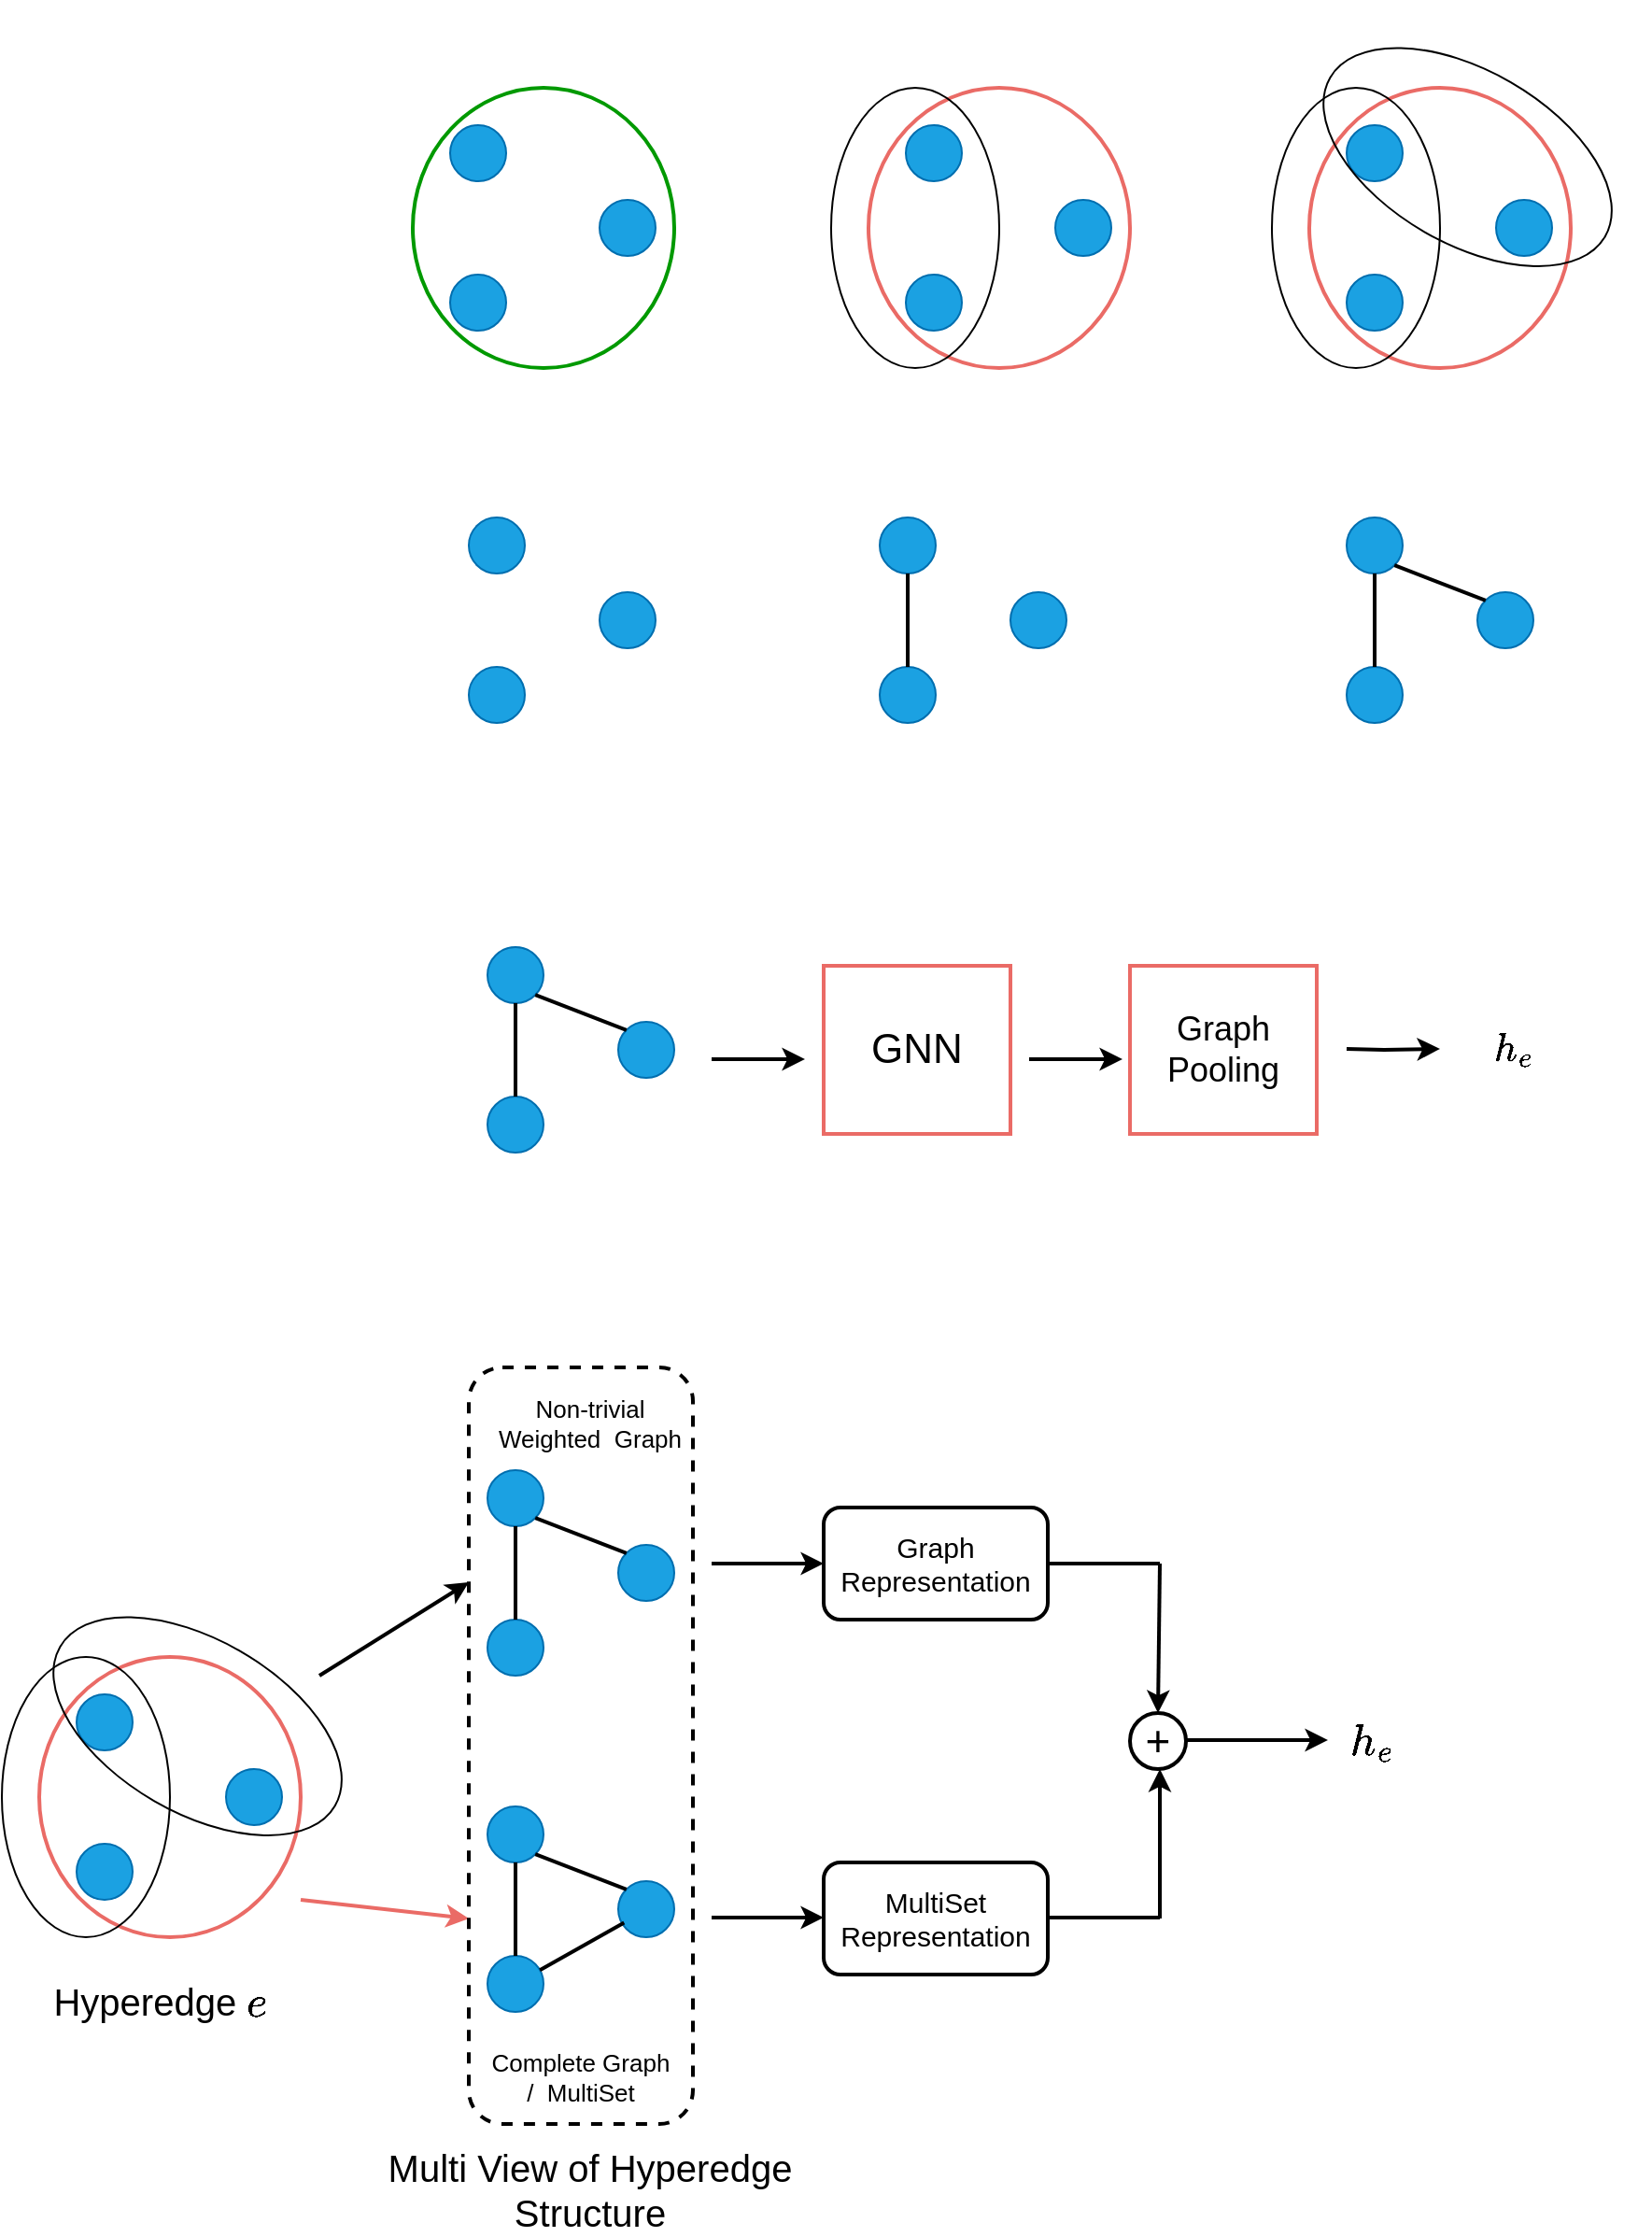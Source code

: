 <mxfile version="20.4.0" type="github">
  <diagram id="XPKDcz3jmvRQqg5b9kz9" name="第 1 页">
    <mxGraphModel dx="1752" dy="614" grid="1" gridSize="10" guides="1" tooltips="1" connect="1" arrows="1" fold="1" page="1" pageScale="1" pageWidth="827" pageHeight="1169" math="1" shadow="0">
      <root>
        <mxCell id="0" />
        <mxCell id="1" parent="0" />
        <mxCell id="UXXO0kiPecKv-J_DsosJ-23" value="" style="group" parent="1" vertex="1" connectable="0">
          <mxGeometry x="324" y="190" width="160" height="150" as="geometry" />
        </mxCell>
        <mxCell id="UXXO0kiPecKv-J_DsosJ-18" value="" style="ellipse;whiteSpace=wrap;html=1;aspect=fixed;fillColor=#1ba1e2;strokeColor=#006EAF;fontColor=#ffffff;container=0;" parent="UXXO0kiPecKv-J_DsosJ-23" vertex="1">
          <mxGeometry x="40" y="20" width="30" height="30" as="geometry" />
        </mxCell>
        <mxCell id="UXXO0kiPecKv-J_DsosJ-19" value="" style="ellipse;whiteSpace=wrap;html=1;aspect=fixed;fillColor=#1ba1e2;strokeColor=#006EAF;fontColor=#ffffff;container=0;" parent="UXXO0kiPecKv-J_DsosJ-23" vertex="1">
          <mxGeometry x="40" y="100" width="30" height="30" as="geometry" />
        </mxCell>
        <mxCell id="UXXO0kiPecKv-J_DsosJ-20" value="" style="ellipse;whiteSpace=wrap;html=1;aspect=fixed;fillColor=#1ba1e2;strokeColor=#006EAF;fontColor=#ffffff;container=0;" parent="UXXO0kiPecKv-J_DsosJ-23" vertex="1">
          <mxGeometry x="120" y="60" width="30" height="30" as="geometry" />
        </mxCell>
        <mxCell id="UXXO0kiPecKv-J_DsosJ-21" value="" style="ellipse;whiteSpace=wrap;html=1;fillColor=none;container=0;strokeColor=#EA6B66;strokeWidth=2;" parent="UXXO0kiPecKv-J_DsosJ-23" vertex="1">
          <mxGeometry x="20" width="140" height="150" as="geometry" />
        </mxCell>
        <mxCell id="UXXO0kiPecKv-J_DsosJ-22" value="" style="ellipse;whiteSpace=wrap;html=1;fillColor=none;container=0;" parent="UXXO0kiPecKv-J_DsosJ-23" vertex="1">
          <mxGeometry width="90" height="150" as="geometry" />
        </mxCell>
        <mxCell id="UXXO0kiPecKv-J_DsosJ-24" value="" style="group" parent="1" vertex="1" connectable="0">
          <mxGeometry x="560" y="190" width="189.77" height="150" as="geometry" />
        </mxCell>
        <mxCell id="UXXO0kiPecKv-J_DsosJ-25" value="" style="ellipse;whiteSpace=wrap;html=1;aspect=fixed;fillColor=#1ba1e2;strokeColor=#006EAF;fontColor=#ffffff;container=0;" parent="UXXO0kiPecKv-J_DsosJ-24" vertex="1">
          <mxGeometry x="40" y="20" width="30" height="30" as="geometry" />
        </mxCell>
        <mxCell id="UXXO0kiPecKv-J_DsosJ-26" value="" style="ellipse;whiteSpace=wrap;html=1;aspect=fixed;fillColor=#1ba1e2;strokeColor=#006EAF;fontColor=#ffffff;container=0;" parent="UXXO0kiPecKv-J_DsosJ-24" vertex="1">
          <mxGeometry x="40" y="100" width="30" height="30" as="geometry" />
        </mxCell>
        <mxCell id="UXXO0kiPecKv-J_DsosJ-27" value="" style="ellipse;whiteSpace=wrap;html=1;aspect=fixed;fillColor=#1ba1e2;strokeColor=#006EAF;fontColor=#ffffff;container=0;" parent="UXXO0kiPecKv-J_DsosJ-24" vertex="1">
          <mxGeometry x="120" y="60" width="30" height="30" as="geometry" />
        </mxCell>
        <mxCell id="UXXO0kiPecKv-J_DsosJ-28" value="" style="ellipse;whiteSpace=wrap;html=1;fillColor=none;container=0;strokeColor=#EA6B66;strokeWidth=2;" parent="UXXO0kiPecKv-J_DsosJ-24" vertex="1">
          <mxGeometry x="20" width="140" height="150" as="geometry" />
        </mxCell>
        <mxCell id="UXXO0kiPecKv-J_DsosJ-29" value="" style="ellipse;whiteSpace=wrap;html=1;fillColor=none;container=0;" parent="UXXO0kiPecKv-J_DsosJ-24" vertex="1">
          <mxGeometry width="90" height="150" as="geometry" />
        </mxCell>
        <mxCell id="UXXO0kiPecKv-J_DsosJ-30" value="" style="ellipse;whiteSpace=wrap;html=1;fillColor=none;rotation=30;" parent="UXXO0kiPecKv-J_DsosJ-24" vertex="1">
          <mxGeometry x="19.77" y="-9.16" width="170" height="92.5" as="geometry" />
        </mxCell>
        <mxCell id="UXXO0kiPecKv-J_DsosJ-6" value="" style="ellipse;whiteSpace=wrap;html=1;aspect=fixed;fillColor=#1ba1e2;strokeColor=#006EAF;fontColor=#ffffff;container=0;" parent="1" vertex="1">
          <mxGeometry x="120" y="210" width="30" height="30" as="geometry" />
        </mxCell>
        <mxCell id="UXXO0kiPecKv-J_DsosJ-7" value="" style="ellipse;whiteSpace=wrap;html=1;aspect=fixed;fillColor=#1ba1e2;strokeColor=#006EAF;fontColor=#ffffff;container=0;" parent="1" vertex="1">
          <mxGeometry x="120" y="290" width="30" height="30" as="geometry" />
        </mxCell>
        <mxCell id="UXXO0kiPecKv-J_DsosJ-8" value="" style="ellipse;whiteSpace=wrap;html=1;aspect=fixed;fillColor=#1ba1e2;strokeColor=#006EAF;fontColor=#ffffff;container=0;" parent="1" vertex="1">
          <mxGeometry x="200" y="250" width="30" height="30" as="geometry" />
        </mxCell>
        <mxCell id="UXXO0kiPecKv-J_DsosJ-13" value="" style="ellipse;whiteSpace=wrap;html=1;fillColor=none;container=0;strokeColor=#009900;strokeWidth=2;" parent="1" vertex="1">
          <mxGeometry x="100" y="190" width="140" height="150" as="geometry" />
        </mxCell>
        <mxCell id="UXXO0kiPecKv-J_DsosJ-36" value="" style="group" parent="1" vertex="1" connectable="0">
          <mxGeometry x="130" y="420" width="100" height="110" as="geometry" />
        </mxCell>
        <mxCell id="UXXO0kiPecKv-J_DsosJ-33" value="" style="ellipse;whiteSpace=wrap;html=1;aspect=fixed;fillColor=#1ba1e2;strokeColor=#006EAF;fontColor=#ffffff;container=0;" parent="UXXO0kiPecKv-J_DsosJ-36" vertex="1">
          <mxGeometry width="30" height="30" as="geometry" />
        </mxCell>
        <mxCell id="UXXO0kiPecKv-J_DsosJ-34" value="" style="ellipse;whiteSpace=wrap;html=1;aspect=fixed;fillColor=#1ba1e2;strokeColor=#006EAF;fontColor=#ffffff;container=0;" parent="UXXO0kiPecKv-J_DsosJ-36" vertex="1">
          <mxGeometry y="80" width="30" height="30" as="geometry" />
        </mxCell>
        <mxCell id="UXXO0kiPecKv-J_DsosJ-35" value="" style="ellipse;whiteSpace=wrap;html=1;aspect=fixed;fillColor=#1ba1e2;strokeColor=#006EAF;fontColor=#ffffff;container=0;" parent="UXXO0kiPecKv-J_DsosJ-36" vertex="1">
          <mxGeometry x="70" y="40" width="30" height="30" as="geometry" />
        </mxCell>
        <mxCell id="UXXO0kiPecKv-J_DsosJ-37" value="" style="group" parent="1" vertex="1" connectable="0">
          <mxGeometry x="350" y="420" width="100" height="110" as="geometry" />
        </mxCell>
        <mxCell id="UXXO0kiPecKv-J_DsosJ-38" value="" style="ellipse;whiteSpace=wrap;html=1;aspect=fixed;fillColor=#1ba1e2;strokeColor=#006EAF;fontColor=#ffffff;container=0;" parent="UXXO0kiPecKv-J_DsosJ-37" vertex="1">
          <mxGeometry width="30" height="30" as="geometry" />
        </mxCell>
        <mxCell id="UXXO0kiPecKv-J_DsosJ-39" value="" style="ellipse;whiteSpace=wrap;html=1;aspect=fixed;fillColor=#1ba1e2;strokeColor=#006EAF;fontColor=#ffffff;container=0;" parent="UXXO0kiPecKv-J_DsosJ-37" vertex="1">
          <mxGeometry y="80" width="30" height="30" as="geometry" />
        </mxCell>
        <mxCell id="UXXO0kiPecKv-J_DsosJ-40" value="" style="ellipse;whiteSpace=wrap;html=1;aspect=fixed;fillColor=#1ba1e2;strokeColor=#006EAF;fontColor=#ffffff;container=0;" parent="UXXO0kiPecKv-J_DsosJ-37" vertex="1">
          <mxGeometry x="70" y="40" width="30" height="30" as="geometry" />
        </mxCell>
        <mxCell id="UXXO0kiPecKv-J_DsosJ-45" value="" style="endArrow=none;html=1;rounded=0;entryX=0.5;entryY=1;entryDx=0;entryDy=0;exitX=0.5;exitY=0;exitDx=0;exitDy=0;strokeWidth=2;" parent="UXXO0kiPecKv-J_DsosJ-37" source="UXXO0kiPecKv-J_DsosJ-39" target="UXXO0kiPecKv-J_DsosJ-38" edge="1">
          <mxGeometry width="50" height="50" relative="1" as="geometry">
            <mxPoint x="10" y="80" as="sourcePoint" />
            <mxPoint x="30" y="-30" as="targetPoint" />
          </mxGeometry>
        </mxCell>
        <mxCell id="UXXO0kiPecKv-J_DsosJ-41" value="" style="group" parent="1" vertex="1" connectable="0">
          <mxGeometry x="600" y="420" width="100" height="110" as="geometry" />
        </mxCell>
        <mxCell id="UXXO0kiPecKv-J_DsosJ-42" value="" style="ellipse;whiteSpace=wrap;html=1;aspect=fixed;fillColor=#1ba1e2;strokeColor=#006EAF;fontColor=#ffffff;container=0;" parent="UXXO0kiPecKv-J_DsosJ-41" vertex="1">
          <mxGeometry width="30" height="30" as="geometry" />
        </mxCell>
        <mxCell id="UXXO0kiPecKv-J_DsosJ-43" value="" style="ellipse;whiteSpace=wrap;html=1;aspect=fixed;fillColor=#1ba1e2;strokeColor=#006EAF;fontColor=#ffffff;container=0;" parent="UXXO0kiPecKv-J_DsosJ-41" vertex="1">
          <mxGeometry y="80" width="30" height="30" as="geometry" />
        </mxCell>
        <mxCell id="UXXO0kiPecKv-J_DsosJ-44" value="" style="ellipse;whiteSpace=wrap;html=1;aspect=fixed;fillColor=#1ba1e2;strokeColor=#006EAF;fontColor=#ffffff;container=0;" parent="UXXO0kiPecKv-J_DsosJ-41" vertex="1">
          <mxGeometry x="70" y="40" width="30" height="30" as="geometry" />
        </mxCell>
        <mxCell id="UXXO0kiPecKv-J_DsosJ-46" value="" style="endArrow=none;html=1;rounded=0;strokeWidth=2;entryX=0.5;entryY=1;entryDx=0;entryDy=0;exitX=0.5;exitY=0;exitDx=0;exitDy=0;" parent="UXXO0kiPecKv-J_DsosJ-41" source="UXXO0kiPecKv-J_DsosJ-43" target="UXXO0kiPecKv-J_DsosJ-42" edge="1">
          <mxGeometry width="50" height="50" relative="1" as="geometry">
            <mxPoint x="-270" y="20" as="sourcePoint" />
            <mxPoint x="-220" y="-30" as="targetPoint" />
          </mxGeometry>
        </mxCell>
        <mxCell id="UXXO0kiPecKv-J_DsosJ-47" value="" style="endArrow=none;html=1;rounded=0;strokeWidth=2;exitX=0;exitY=0;exitDx=0;exitDy=0;entryX=1;entryY=1;entryDx=0;entryDy=0;" parent="UXXO0kiPecKv-J_DsosJ-41" source="UXXO0kiPecKv-J_DsosJ-44" target="UXXO0kiPecKv-J_DsosJ-42" edge="1">
          <mxGeometry width="50" height="50" relative="1" as="geometry">
            <mxPoint x="25" y="90" as="sourcePoint" />
            <mxPoint x="30" y="30" as="targetPoint" />
          </mxGeometry>
        </mxCell>
        <mxCell id="UXXO0kiPecKv-J_DsosJ-48" value="" style="group" parent="1" vertex="1" connectable="0">
          <mxGeometry x="140" y="650" width="100" height="110" as="geometry" />
        </mxCell>
        <mxCell id="UXXO0kiPecKv-J_DsosJ-49" value="" style="ellipse;whiteSpace=wrap;html=1;aspect=fixed;fillColor=#1ba1e2;strokeColor=#006EAF;fontColor=#ffffff;container=0;" parent="UXXO0kiPecKv-J_DsosJ-48" vertex="1">
          <mxGeometry width="30" height="30" as="geometry" />
        </mxCell>
        <mxCell id="UXXO0kiPecKv-J_DsosJ-50" value="" style="ellipse;whiteSpace=wrap;html=1;aspect=fixed;fillColor=#1ba1e2;strokeColor=#006EAF;fontColor=#ffffff;container=0;" parent="UXXO0kiPecKv-J_DsosJ-48" vertex="1">
          <mxGeometry y="80" width="30" height="30" as="geometry" />
        </mxCell>
        <mxCell id="UXXO0kiPecKv-J_DsosJ-51" value="" style="ellipse;whiteSpace=wrap;html=1;aspect=fixed;fillColor=#1ba1e2;strokeColor=#006EAF;fontColor=#ffffff;container=0;" parent="UXXO0kiPecKv-J_DsosJ-48" vertex="1">
          <mxGeometry x="70" y="40" width="30" height="30" as="geometry" />
        </mxCell>
        <mxCell id="UXXO0kiPecKv-J_DsosJ-52" value="" style="endArrow=none;html=1;rounded=0;strokeWidth=2;entryX=0.5;entryY=1;entryDx=0;entryDy=0;exitX=0.5;exitY=0;exitDx=0;exitDy=0;" parent="UXXO0kiPecKv-J_DsosJ-48" source="UXXO0kiPecKv-J_DsosJ-50" target="UXXO0kiPecKv-J_DsosJ-49" edge="1">
          <mxGeometry width="50" height="50" relative="1" as="geometry">
            <mxPoint x="-270" y="20" as="sourcePoint" />
            <mxPoint x="-220" y="-30" as="targetPoint" />
          </mxGeometry>
        </mxCell>
        <mxCell id="UXXO0kiPecKv-J_DsosJ-53" value="" style="endArrow=none;html=1;rounded=0;strokeWidth=2;exitX=0;exitY=0;exitDx=0;exitDy=0;entryX=1;entryY=1;entryDx=0;entryDy=0;" parent="UXXO0kiPecKv-J_DsosJ-48" source="UXXO0kiPecKv-J_DsosJ-51" target="UXXO0kiPecKv-J_DsosJ-49" edge="1">
          <mxGeometry width="50" height="50" relative="1" as="geometry">
            <mxPoint x="25" y="90" as="sourcePoint" />
            <mxPoint x="30" y="30" as="targetPoint" />
          </mxGeometry>
        </mxCell>
        <mxCell id="UXXO0kiPecKv-J_DsosJ-54" value="&lt;font style=&quot;font-size: 22px;&quot;&gt;GNN&lt;/font&gt;" style="rounded=0;whiteSpace=wrap;html=1;strokeColor=#EA6B66;strokeWidth=2;fillColor=none;" parent="1" vertex="1">
          <mxGeometry x="320" y="660" width="100" height="90" as="geometry" />
        </mxCell>
        <mxCell id="UXXO0kiPecKv-J_DsosJ-55" value="&lt;font style=&quot;font-size: 18px;&quot;&gt;Graph Pooling&lt;/font&gt;" style="rounded=0;whiteSpace=wrap;html=1;strokeColor=#EA6B66;strokeWidth=2;fillColor=none;" parent="1" vertex="1">
          <mxGeometry x="484" y="660" width="100" height="90" as="geometry" />
        </mxCell>
        <mxCell id="UXXO0kiPecKv-J_DsosJ-56" value="" style="endArrow=classic;html=1;rounded=0;strokeWidth=2;" parent="1" edge="1">
          <mxGeometry width="50" height="50" relative="1" as="geometry">
            <mxPoint x="260" y="710" as="sourcePoint" />
            <mxPoint x="310" y="710" as="targetPoint" />
          </mxGeometry>
        </mxCell>
        <mxCell id="UXXO0kiPecKv-J_DsosJ-57" value="" style="endArrow=classic;html=1;rounded=0;strokeWidth=2;" parent="1" source="UXXO0kiPecKv-J_DsosJ-54" edge="1">
          <mxGeometry width="50" height="50" relative="1" as="geometry">
            <mxPoint x="270" y="720" as="sourcePoint" />
            <mxPoint x="320" y="720" as="targetPoint" />
          </mxGeometry>
        </mxCell>
        <mxCell id="UXXO0kiPecKv-J_DsosJ-58" value="" style="endArrow=classic;html=1;rounded=0;strokeWidth=2;" parent="1" edge="1">
          <mxGeometry width="50" height="50" relative="1" as="geometry">
            <mxPoint x="430" y="710" as="sourcePoint" />
            <mxPoint x="480" y="710" as="targetPoint" />
          </mxGeometry>
        </mxCell>
        <mxCell id="UXXO0kiPecKv-J_DsosJ-59" value="" style="endArrow=classic;html=1;rounded=0;strokeWidth=2;" parent="1" edge="1">
          <mxGeometry width="50" height="50" relative="1" as="geometry">
            <mxPoint x="600" y="704.5" as="sourcePoint" />
            <mxPoint x="650" y="704.5" as="targetPoint" />
            <Array as="points">
              <mxPoint x="620" y="705" />
            </Array>
          </mxGeometry>
        </mxCell>
        <mxCell id="UXXO0kiPecKv-J_DsosJ-60" value="`h_e`" style="text;html=1;strokeColor=none;fillColor=none;align=center;verticalAlign=middle;whiteSpace=wrap;rounded=0;strokeWidth=2;fontSize=18;" parent="1" vertex="1">
          <mxGeometry x="660" y="690" width="60" height="30" as="geometry" />
        </mxCell>
        <mxCell id="UXXO0kiPecKv-J_DsosJ-62" value="" style="shape=image;html=1;verticalAlign=top;verticalLabelPosition=bottom;labelBackgroundColor=#ffffff;imageAspect=0;aspect=fixed;image=https://cdn4.iconfinder.com/data/icons/pink_moustache/68_68/3.png;strokeColor=#EA6B66;strokeWidth=2;fontSize=18;fillColor=none;" parent="1" vertex="1">
          <mxGeometry x="336" y="760" width="68" height="68" as="geometry" />
        </mxCell>
        <mxCell id="IHZ7LNG1aGJU8PcY3Xy4-1" value="" style="group" vertex="1" connectable="0" parent="1">
          <mxGeometry x="-120" y="1030" width="189.77" height="150" as="geometry" />
        </mxCell>
        <mxCell id="IHZ7LNG1aGJU8PcY3Xy4-2" value="" style="ellipse;whiteSpace=wrap;html=1;aspect=fixed;fillColor=#1ba1e2;strokeColor=#006EAF;fontColor=#ffffff;container=0;" vertex="1" parent="IHZ7LNG1aGJU8PcY3Xy4-1">
          <mxGeometry x="40" y="20" width="30" height="30" as="geometry" />
        </mxCell>
        <mxCell id="IHZ7LNG1aGJU8PcY3Xy4-3" value="" style="ellipse;whiteSpace=wrap;html=1;aspect=fixed;fillColor=#1ba1e2;strokeColor=#006EAF;fontColor=#ffffff;container=0;" vertex="1" parent="IHZ7LNG1aGJU8PcY3Xy4-1">
          <mxGeometry x="40" y="100" width="30" height="30" as="geometry" />
        </mxCell>
        <mxCell id="IHZ7LNG1aGJU8PcY3Xy4-4" value="" style="ellipse;whiteSpace=wrap;html=1;aspect=fixed;fillColor=#1ba1e2;strokeColor=#006EAF;fontColor=#ffffff;container=0;" vertex="1" parent="IHZ7LNG1aGJU8PcY3Xy4-1">
          <mxGeometry x="120" y="60" width="30" height="30" as="geometry" />
        </mxCell>
        <mxCell id="IHZ7LNG1aGJU8PcY3Xy4-5" value="" style="ellipse;whiteSpace=wrap;html=1;fillColor=none;container=0;strokeColor=#EA6B66;strokeWidth=2;" vertex="1" parent="IHZ7LNG1aGJU8PcY3Xy4-1">
          <mxGeometry x="20" width="140" height="150" as="geometry" />
        </mxCell>
        <mxCell id="IHZ7LNG1aGJU8PcY3Xy4-6" value="" style="ellipse;whiteSpace=wrap;html=1;fillColor=none;container=0;" vertex="1" parent="IHZ7LNG1aGJU8PcY3Xy4-1">
          <mxGeometry width="90" height="150" as="geometry" />
        </mxCell>
        <mxCell id="IHZ7LNG1aGJU8PcY3Xy4-7" value="" style="ellipse;whiteSpace=wrap;html=1;fillColor=none;rotation=30;" vertex="1" parent="IHZ7LNG1aGJU8PcY3Xy4-1">
          <mxGeometry x="19.77" y="-9.16" width="170" height="92.5" as="geometry" />
        </mxCell>
        <mxCell id="IHZ7LNG1aGJU8PcY3Xy4-15" value="" style="group" vertex="1" connectable="0" parent="1">
          <mxGeometry x="140" y="930" width="100" height="110" as="geometry" />
        </mxCell>
        <mxCell id="IHZ7LNG1aGJU8PcY3Xy4-16" value="" style="ellipse;whiteSpace=wrap;html=1;aspect=fixed;fillColor=#1ba1e2;strokeColor=#006EAF;fontColor=#ffffff;container=0;" vertex="1" parent="IHZ7LNG1aGJU8PcY3Xy4-15">
          <mxGeometry width="30" height="30" as="geometry" />
        </mxCell>
        <mxCell id="IHZ7LNG1aGJU8PcY3Xy4-17" value="" style="ellipse;whiteSpace=wrap;html=1;aspect=fixed;fillColor=#1ba1e2;strokeColor=#006EAF;fontColor=#ffffff;container=0;" vertex="1" parent="IHZ7LNG1aGJU8PcY3Xy4-15">
          <mxGeometry y="80" width="30" height="30" as="geometry" />
        </mxCell>
        <mxCell id="IHZ7LNG1aGJU8PcY3Xy4-18" value="" style="ellipse;whiteSpace=wrap;html=1;aspect=fixed;fillColor=#1ba1e2;strokeColor=#006EAF;fontColor=#ffffff;container=0;" vertex="1" parent="IHZ7LNG1aGJU8PcY3Xy4-15">
          <mxGeometry x="70" y="40" width="30" height="30" as="geometry" />
        </mxCell>
        <mxCell id="IHZ7LNG1aGJU8PcY3Xy4-19" value="" style="endArrow=none;html=1;rounded=0;strokeWidth=2;entryX=0.5;entryY=1;entryDx=0;entryDy=0;exitX=0.5;exitY=0;exitDx=0;exitDy=0;" edge="1" parent="IHZ7LNG1aGJU8PcY3Xy4-15" source="IHZ7LNG1aGJU8PcY3Xy4-17" target="IHZ7LNG1aGJU8PcY3Xy4-16">
          <mxGeometry width="50" height="50" relative="1" as="geometry">
            <mxPoint x="-270" y="20" as="sourcePoint" />
            <mxPoint x="-220" y="-30" as="targetPoint" />
          </mxGeometry>
        </mxCell>
        <mxCell id="IHZ7LNG1aGJU8PcY3Xy4-20" value="" style="endArrow=none;html=1;rounded=0;strokeWidth=2;exitX=0;exitY=0;exitDx=0;exitDy=0;entryX=1;entryY=1;entryDx=0;entryDy=0;" edge="1" parent="IHZ7LNG1aGJU8PcY3Xy4-15" source="IHZ7LNG1aGJU8PcY3Xy4-18" target="IHZ7LNG1aGJU8PcY3Xy4-16">
          <mxGeometry width="50" height="50" relative="1" as="geometry">
            <mxPoint x="25" y="90" as="sourcePoint" />
            <mxPoint x="30" y="30" as="targetPoint" />
          </mxGeometry>
        </mxCell>
        <mxCell id="IHZ7LNG1aGJU8PcY3Xy4-21" value="" style="group" vertex="1" connectable="0" parent="1">
          <mxGeometry x="140" y="1110" width="100" height="110" as="geometry" />
        </mxCell>
        <mxCell id="IHZ7LNG1aGJU8PcY3Xy4-22" value="" style="ellipse;whiteSpace=wrap;html=1;aspect=fixed;fillColor=#1ba1e2;strokeColor=#006EAF;fontColor=#ffffff;container=0;" vertex="1" parent="IHZ7LNG1aGJU8PcY3Xy4-21">
          <mxGeometry width="30" height="30" as="geometry" />
        </mxCell>
        <mxCell id="IHZ7LNG1aGJU8PcY3Xy4-23" value="" style="ellipse;whiteSpace=wrap;html=1;aspect=fixed;fillColor=#1ba1e2;strokeColor=#006EAF;fontColor=#ffffff;container=0;" vertex="1" parent="IHZ7LNG1aGJU8PcY3Xy4-21">
          <mxGeometry y="80" width="30" height="30" as="geometry" />
        </mxCell>
        <mxCell id="IHZ7LNG1aGJU8PcY3Xy4-24" value="" style="ellipse;whiteSpace=wrap;html=1;aspect=fixed;fillColor=#1ba1e2;strokeColor=#006EAF;fontColor=#ffffff;container=0;" vertex="1" parent="IHZ7LNG1aGJU8PcY3Xy4-21">
          <mxGeometry x="70" y="40" width="30" height="30" as="geometry" />
        </mxCell>
        <mxCell id="IHZ7LNG1aGJU8PcY3Xy4-25" value="" style="endArrow=none;html=1;rounded=0;strokeWidth=2;entryX=0.5;entryY=1;entryDx=0;entryDy=0;exitX=0.5;exitY=0;exitDx=0;exitDy=0;" edge="1" parent="IHZ7LNG1aGJU8PcY3Xy4-21" source="IHZ7LNG1aGJU8PcY3Xy4-23" target="IHZ7LNG1aGJU8PcY3Xy4-22">
          <mxGeometry width="50" height="50" relative="1" as="geometry">
            <mxPoint x="-270" y="20" as="sourcePoint" />
            <mxPoint x="-220" y="-30" as="targetPoint" />
          </mxGeometry>
        </mxCell>
        <mxCell id="IHZ7LNG1aGJU8PcY3Xy4-26" value="" style="endArrow=none;html=1;rounded=0;strokeWidth=2;exitX=0;exitY=0;exitDx=0;exitDy=0;entryX=1;entryY=1;entryDx=0;entryDy=0;" edge="1" parent="IHZ7LNG1aGJU8PcY3Xy4-21" source="IHZ7LNG1aGJU8PcY3Xy4-24" target="IHZ7LNG1aGJU8PcY3Xy4-22">
          <mxGeometry width="50" height="50" relative="1" as="geometry">
            <mxPoint x="25" y="90" as="sourcePoint" />
            <mxPoint x="30" y="30" as="targetPoint" />
          </mxGeometry>
        </mxCell>
        <mxCell id="IHZ7LNG1aGJU8PcY3Xy4-27" value="" style="endArrow=none;html=1;rounded=0;strokeWidth=2;entryX=0.105;entryY=0.743;entryDx=0;entryDy=0;entryPerimeter=0;" edge="1" parent="IHZ7LNG1aGJU8PcY3Xy4-21" source="IHZ7LNG1aGJU8PcY3Xy4-23" target="IHZ7LNG1aGJU8PcY3Xy4-24">
          <mxGeometry width="50" height="50" relative="1" as="geometry">
            <mxPoint x="40" y="80" as="sourcePoint" />
            <mxPoint x="70" y="60" as="targetPoint" />
          </mxGeometry>
        </mxCell>
        <mxCell id="IHZ7LNG1aGJU8PcY3Xy4-28" value="&lt;font style=&quot;font-size: 13px;&quot;&gt;Non-trivial&lt;br&gt;Weighted &amp;nbsp;Graph&lt;/font&gt;" style="text;html=1;strokeColor=none;fillColor=none;align=center;verticalAlign=middle;whiteSpace=wrap;rounded=0;strokeWidth=2;" vertex="1" parent="1">
          <mxGeometry x="140" y="890" width="110" height="30" as="geometry" />
        </mxCell>
        <mxCell id="IHZ7LNG1aGJU8PcY3Xy4-29" value="&lt;font style=&quot;font-size: 13px;&quot;&gt;Complete Graph / &amp;nbsp;MultiSet&lt;/font&gt;" style="text;html=1;strokeColor=none;fillColor=none;align=center;verticalAlign=middle;whiteSpace=wrap;rounded=0;strokeWidth=2;" vertex="1" parent="1">
          <mxGeometry x="140" y="1240" width="100" height="30" as="geometry" />
        </mxCell>
        <mxCell id="IHZ7LNG1aGJU8PcY3Xy4-30" value="" style="endArrow=classic;html=1;rounded=0;strokeWidth=2;" edge="1" parent="1">
          <mxGeometry width="50" height="50" relative="1" as="geometry">
            <mxPoint x="50" y="1040" as="sourcePoint" />
            <mxPoint x="130" y="990" as="targetPoint" />
          </mxGeometry>
        </mxCell>
        <mxCell id="IHZ7LNG1aGJU8PcY3Xy4-31" value="" style="endArrow=classic;html=1;rounded=0;strokeWidth=2;strokeColor=#EA6B66;" edge="1" parent="1">
          <mxGeometry width="50" height="50" relative="1" as="geometry">
            <mxPoint x="40" y="1160" as="sourcePoint" />
            <mxPoint x="130" y="1170" as="targetPoint" />
          </mxGeometry>
        </mxCell>
        <mxCell id="IHZ7LNG1aGJU8PcY3Xy4-32" value="&lt;font style=&quot;font-size: 15px;&quot;&gt;Graph Representation&lt;/font&gt;" style="rounded=1;whiteSpace=wrap;html=1;strokeWidth=2;fontSize=13;" vertex="1" parent="1">
          <mxGeometry x="320" y="950" width="120" height="60" as="geometry" />
        </mxCell>
        <mxCell id="IHZ7LNG1aGJU8PcY3Xy4-33" value="&lt;font style=&quot;font-size: 15px;&quot;&gt;MultiSet Representation&lt;/font&gt;" style="rounded=1;whiteSpace=wrap;html=1;strokeWidth=2;fontSize=13;" vertex="1" parent="1">
          <mxGeometry x="320" y="1140" width="120" height="60" as="geometry" />
        </mxCell>
        <mxCell id="IHZ7LNG1aGJU8PcY3Xy4-34" value="" style="endArrow=classic;html=1;rounded=0;strokeWidth=2;entryX=0;entryY=0.5;entryDx=0;entryDy=0;" edge="1" parent="1" target="IHZ7LNG1aGJU8PcY3Xy4-32">
          <mxGeometry width="50" height="50" relative="1" as="geometry">
            <mxPoint x="260" y="980" as="sourcePoint" />
            <mxPoint x="140" y="1000" as="targetPoint" />
          </mxGeometry>
        </mxCell>
        <mxCell id="IHZ7LNG1aGJU8PcY3Xy4-35" value="" style="endArrow=classic;html=1;rounded=0;strokeWidth=2;entryX=0;entryY=0.5;entryDx=0;entryDy=0;" edge="1" parent="1">
          <mxGeometry width="50" height="50" relative="1" as="geometry">
            <mxPoint x="260" y="1169.5" as="sourcePoint" />
            <mxPoint x="320" y="1169.5" as="targetPoint" />
          </mxGeometry>
        </mxCell>
        <mxCell id="IHZ7LNG1aGJU8PcY3Xy4-36" value="" style="endArrow=none;html=1;rounded=0;strokeColor=#000000;strokeWidth=2;fontSize=15;" edge="1" parent="1">
          <mxGeometry width="50" height="50" relative="1" as="geometry">
            <mxPoint x="440" y="980" as="sourcePoint" />
            <mxPoint x="500" y="980" as="targetPoint" />
          </mxGeometry>
        </mxCell>
        <mxCell id="IHZ7LNG1aGJU8PcY3Xy4-38" value="" style="endArrow=none;html=1;rounded=0;strokeColor=#000000;strokeWidth=2;fontSize=15;" edge="1" parent="1">
          <mxGeometry width="50" height="50" relative="1" as="geometry">
            <mxPoint x="440" y="1169.5" as="sourcePoint" />
            <mxPoint x="500" y="1169.5" as="targetPoint" />
          </mxGeometry>
        </mxCell>
        <mxCell id="IHZ7LNG1aGJU8PcY3Xy4-39" value="" style="endArrow=classic;html=1;rounded=0;strokeColor=#000000;strokeWidth=2;fontSize=15;entryX=0.5;entryY=0;entryDx=0;entryDy=0;" edge="1" parent="1" target="IHZ7LNG1aGJU8PcY3Xy4-41">
          <mxGeometry width="50" height="50" relative="1" as="geometry">
            <mxPoint x="500" y="980" as="sourcePoint" />
            <mxPoint x="500" y="1070" as="targetPoint" />
          </mxGeometry>
        </mxCell>
        <mxCell id="IHZ7LNG1aGJU8PcY3Xy4-40" value="" style="endArrow=classic;html=1;rounded=0;strokeColor=#000000;strokeWidth=2;fontSize=15;" edge="1" parent="1">
          <mxGeometry width="50" height="50" relative="1" as="geometry">
            <mxPoint x="500" y="1170" as="sourcePoint" />
            <mxPoint x="500" y="1090" as="targetPoint" />
          </mxGeometry>
        </mxCell>
        <mxCell id="IHZ7LNG1aGJU8PcY3Xy4-41" value="&lt;font style=&quot;font-size: 23px;&quot;&gt;+&lt;/font&gt;" style="ellipse;whiteSpace=wrap;html=1;aspect=fixed;strokeWidth=2;fontSize=15;" vertex="1" parent="1">
          <mxGeometry x="484" y="1060" width="30" height="30" as="geometry" />
        </mxCell>
        <mxCell id="IHZ7LNG1aGJU8PcY3Xy4-42" value="" style="endArrow=classic;html=1;rounded=0;strokeColor=#000000;strokeWidth=2;fontSize=23;" edge="1" parent="1">
          <mxGeometry width="50" height="50" relative="1" as="geometry">
            <mxPoint x="514" y="1074.5" as="sourcePoint" />
            <mxPoint x="590" y="1074.5" as="targetPoint" />
          </mxGeometry>
        </mxCell>
        <mxCell id="IHZ7LNG1aGJU8PcY3Xy4-43" value="&lt;font style=&quot;font-size: 20px;&quot;&gt;`h_e`&lt;/font&gt;" style="text;html=1;strokeColor=none;fillColor=none;align=center;verticalAlign=middle;whiteSpace=wrap;rounded=0;strokeWidth=2;fontSize=18;" vertex="1" parent="1">
          <mxGeometry x="584" y="1060" width="60" height="30" as="geometry" />
        </mxCell>
        <mxCell id="IHZ7LNG1aGJU8PcY3Xy4-44" value="" style="rounded=1;whiteSpace=wrap;html=1;strokeWidth=2;fontSize=20;fillColor=none;dashed=1;" vertex="1" parent="1">
          <mxGeometry x="130" y="875" width="120" height="405" as="geometry" />
        </mxCell>
        <mxCell id="IHZ7LNG1aGJU8PcY3Xy4-45" value="Multi View of Hyperedge Structure" style="text;html=1;strokeColor=none;fillColor=none;align=center;verticalAlign=middle;whiteSpace=wrap;rounded=0;dashed=1;strokeWidth=2;fontSize=20;" vertex="1" parent="1">
          <mxGeometry x="80" y="1300" width="230" height="30" as="geometry" />
        </mxCell>
        <mxCell id="IHZ7LNG1aGJU8PcY3Xy4-46" value="&lt;font style=&quot;font-size: 20px;&quot;&gt;Hyperedge `e`&lt;/font&gt;" style="text;html=1;strokeColor=none;fillColor=none;align=center;verticalAlign=middle;whiteSpace=wrap;rounded=0;strokeWidth=2;fontSize=18;" vertex="1" parent="1">
          <mxGeometry x="-100" y="1200" width="130" height="30" as="geometry" />
        </mxCell>
      </root>
    </mxGraphModel>
  </diagram>
</mxfile>
